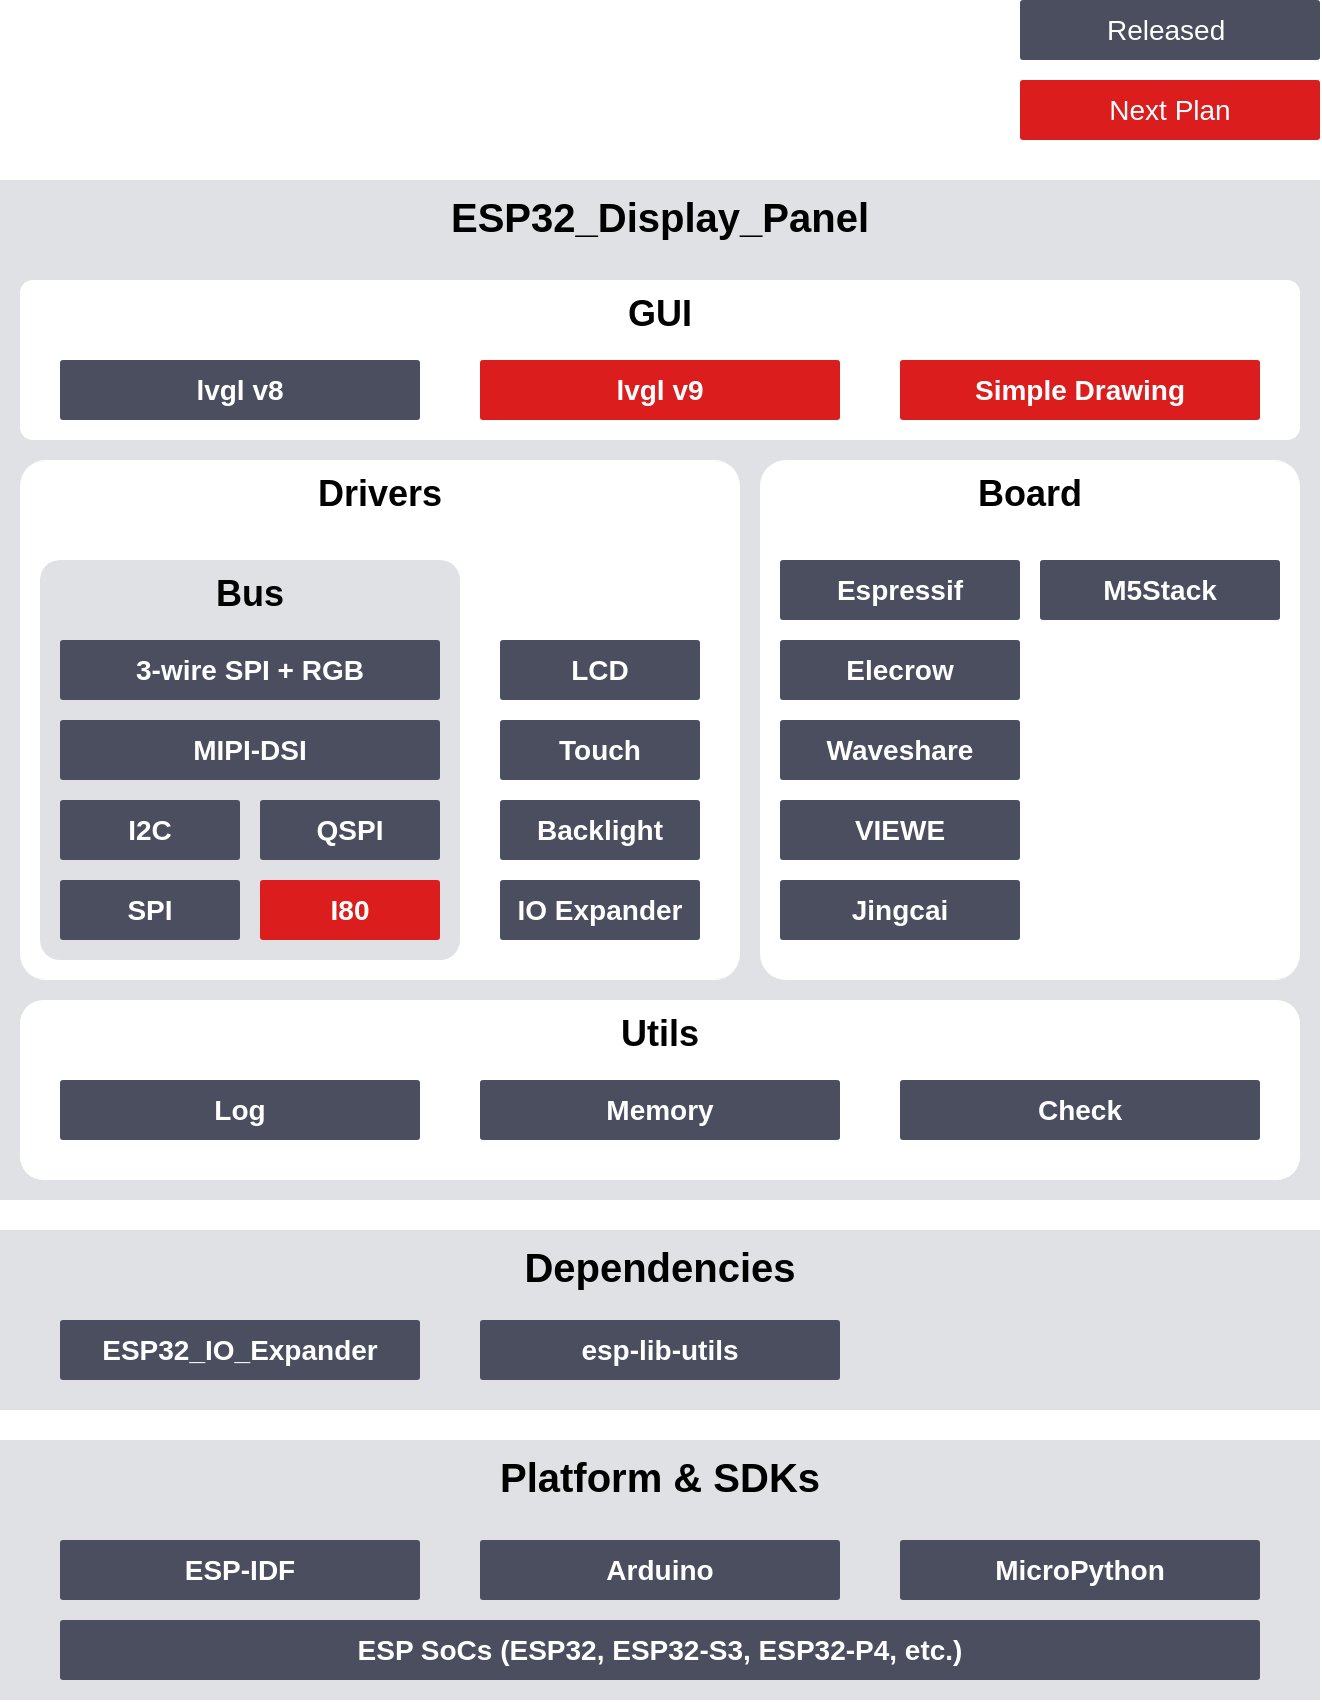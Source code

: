 <mxfile version="23.1.5" type="device">
  <diagram id="80t9Ax6jirF8QMyXpd1n" name="Page-1">
    <mxGraphModel dx="2924" dy="1203" grid="1" gridSize="10" guides="1" tooltips="1" connect="1" arrows="1" fold="1" page="1" pageScale="1" pageWidth="850" pageHeight="1100" background="#ffffff" math="0" shadow="0">
      <root>
        <mxCell id="0" />
        <mxCell id="1" parent="0" />
        <mxCell id="169" value="&lt;b style=&quot;&quot;&gt;&lt;font style=&quot;font-size: 20px;&quot; color=&quot;#000000&quot;&gt;Dependencies&lt;/font&gt;&lt;/b&gt;" style="rounded=0;whiteSpace=wrap;html=1;labelBackgroundColor=none;fillColor=#DFE1E5;strokeColor=none;fontSize=14;verticalAlign=top;" parent="1" vertex="1">
          <mxGeometry x="-540" y="755" width="660" height="90" as="geometry" />
        </mxCell>
        <mxCell id="106" value="&lt;b style=&quot;font-size: 12px; color: rgb(0, 0, 0);&quot;&gt;&lt;font style=&quot;font-size: 20px;&quot;&gt;ESP32_Display_Panel&lt;/font&gt;&lt;/b&gt;" style="rounded=0;whiteSpace=wrap;html=1;labelBackgroundColor=none;fillColor=#DFE1E5;strokeColor=none;fontSize=14;verticalAlign=top;" parent="1" vertex="1">
          <mxGeometry x="-540" y="230" width="660" height="510" as="geometry" />
        </mxCell>
        <mxCell id="141" value="&lt;span style=&quot;font-size: 18px;&quot;&gt;&lt;b&gt;Board&lt;/b&gt;&lt;/span&gt;" style="rounded=1;whiteSpace=wrap;html=1;verticalAlign=top;fillColor=#FFFFFF;strokeColor=none;fontColor=#000000;fontSize=14;gradientColor=none;arcSize=5;strokeWidth=2;movable=1;resizable=1;rotatable=1;deletable=1;editable=1;connectable=1;" parent="1" vertex="1">
          <mxGeometry x="-160" y="370" width="270" height="260" as="geometry" />
        </mxCell>
        <mxCell id="165" value="&lt;b style=&quot;&quot;&gt;&lt;font style=&quot;font-size: 20px;&quot; color=&quot;#000000&quot;&gt;Platform &amp;amp; SDKs&lt;/font&gt;&lt;/b&gt;" style="rounded=0;whiteSpace=wrap;html=1;labelBackgroundColor=none;fillColor=#DFE1E5;strokeColor=none;fontSize=14;verticalAlign=top;" parent="1" vertex="1">
          <mxGeometry x="-540" y="860" width="660" height="130" as="geometry" />
        </mxCell>
        <mxCell id="166" value="&lt;span style=&quot;border-color: var(--border-color); color: rgb(255, 255, 255);&quot;&gt;&lt;font style=&quot;font-size: 14px;&quot;&gt;&lt;b&gt;ESP-IDF&lt;/b&gt;&lt;/font&gt;&lt;/span&gt;" style="rounded=1;whiteSpace=wrap;html=1;verticalAlign=middle;fillColor=#4A4E5F;strokeColor=none;fontColor=#000000;fontSize=14;gradientColor=none;arcSize=5;strokeWidth=2;movable=1;resizable=1;rotatable=1;deletable=1;editable=1;connectable=1;" parent="1" vertex="1">
          <mxGeometry x="-510" y="910" width="180" height="30" as="geometry" />
        </mxCell>
        <mxCell id="167" value="&lt;span style=&quot;border-color: var(--border-color); color: rgb(255, 255, 255);&quot;&gt;&lt;font style=&quot;font-size: 14px;&quot;&gt;&lt;b&gt;Arduino&lt;/b&gt;&lt;/font&gt;&lt;/span&gt;" style="rounded=1;whiteSpace=wrap;html=1;verticalAlign=middle;fillColor=#4A4E5F;strokeColor=none;fontColor=#000000;fontSize=14;gradientColor=none;arcSize=5;strokeWidth=2;movable=1;resizable=1;rotatable=1;deletable=1;editable=1;connectable=1;" parent="1" vertex="1">
          <mxGeometry x="-300" y="910" width="180" height="30" as="geometry" />
        </mxCell>
        <mxCell id="168" value="&lt;font color=&quot;#ffffff&quot;&gt;&lt;b&gt;ESP SoCs (ESP32, ESP32-S3, ESP32-P4, etc.)&lt;/b&gt;&lt;/font&gt;" style="rounded=1;whiteSpace=wrap;html=1;verticalAlign=middle;fillColor=#4A4E5F;strokeColor=none;fontColor=#000000;fontSize=14;gradientColor=none;arcSize=5;strokeWidth=2;movable=1;resizable=1;rotatable=1;deletable=1;editable=1;connectable=1;" parent="1" vertex="1">
          <mxGeometry x="-510" y="950" width="600" height="30" as="geometry" />
        </mxCell>
        <mxCell id="170" value="&lt;b style=&quot;color: rgb(240, 240, 240);&quot;&gt;&lt;font style=&quot;font-size: 14px;&quot; color=&quot;#ffffff&quot;&gt;ESP32_IO_Expander&lt;/font&gt;&lt;/b&gt;" style="rounded=1;whiteSpace=wrap;html=1;verticalAlign=middle;fillColor=#4A4E5F;strokeColor=none;fontColor=#000000;fontSize=14;gradientColor=none;arcSize=5;strokeWidth=2;movable=1;resizable=1;rotatable=1;deletable=1;editable=1;connectable=1;" parent="1" vertex="1">
          <mxGeometry x="-510" y="800" width="180" height="30" as="geometry" />
        </mxCell>
        <mxCell id="152" value="&lt;span style=&quot;font-size: 18px;&quot;&gt;&lt;b&gt;Utils&lt;/b&gt;&lt;/span&gt;" style="rounded=1;whiteSpace=wrap;html=1;verticalAlign=top;fillColor=#FFFFFF;strokeColor=none;fontColor=#000000;fontSize=14;gradientColor=none;arcSize=13;strokeWidth=2;movable=1;resizable=1;rotatable=1;deletable=1;editable=1;connectable=1;" parent="1" vertex="1">
          <mxGeometry x="-530" y="640" width="640" height="90" as="geometry" />
        </mxCell>
        <mxCell id="134" value="&lt;font style=&quot;font-size: 18px;&quot;&gt;&lt;b&gt;Drivers&lt;/b&gt;&lt;/font&gt;" style="rounded=1;whiteSpace=wrap;html=1;verticalAlign=top;fillColor=#FFFFFF;strokeColor=none;fontColor=#000000;fontSize=14;gradientColor=none;arcSize=5;strokeWidth=2;movable=1;resizable=1;rotatable=1;deletable=1;editable=1;connectable=1;" parent="1" vertex="1">
          <mxGeometry x="-530" y="370" width="360" height="260" as="geometry" />
        </mxCell>
        <mxCell id="135" value="&lt;b&gt;&lt;font color=&quot;#ffffff&quot;&gt;LCD&lt;/font&gt;&lt;/b&gt;" style="rounded=1;whiteSpace=wrap;html=1;verticalAlign=middle;fillColor=#4A4E5F;strokeColor=none;fontColor=#000000;fontSize=14;gradientColor=none;arcSize=5;strokeWidth=2;movable=1;resizable=1;rotatable=1;deletable=1;editable=1;connectable=1;" parent="1" vertex="1">
          <mxGeometry x="-290" y="460" width="100" height="30" as="geometry" />
        </mxCell>
        <mxCell id="137" value="&lt;b style=&quot;font-size: 14px;&quot;&gt;&lt;font color=&quot;#ffffff&quot;&gt;Backlight&lt;/font&gt;&lt;/b&gt;" style="rounded=1;whiteSpace=wrap;html=1;verticalAlign=middle;fillColor=#4A4E5F;strokeColor=none;fontColor=#000000;fontSize=14;gradientColor=none;arcSize=5;strokeWidth=2;movable=1;resizable=1;rotatable=1;deletable=1;editable=1;connectable=1;" parent="1" vertex="1">
          <mxGeometry x="-290" y="540" width="100" height="30" as="geometry" />
        </mxCell>
        <mxCell id="138" value="&lt;b&gt;&lt;font color=&quot;#ffffff&quot;&gt;Touch&lt;/font&gt;&lt;/b&gt;" style="rounded=1;whiteSpace=wrap;html=1;verticalAlign=middle;fillColor=#4A4E5F;strokeColor=none;fontColor=#000000;fontSize=14;gradientColor=none;arcSize=5;strokeWidth=2;movable=1;resizable=1;rotatable=1;deletable=1;editable=1;connectable=1;" parent="1" vertex="1">
          <mxGeometry x="-290" y="500" width="100" height="30" as="geometry" />
        </mxCell>
        <mxCell id="148" value="&lt;font style=&quot;font-size: 18px;&quot;&gt;&lt;b&gt;GUI&lt;/b&gt;&lt;/font&gt;" style="rounded=1;whiteSpace=wrap;html=1;verticalAlign=top;fillColor=#FFFFFF;strokeColor=none;fontColor=#000000;fontSize=14;gradientColor=none;arcSize=8;strokeWidth=2;movable=1;resizable=1;rotatable=1;deletable=1;editable=1;connectable=1;" parent="1" vertex="1">
          <mxGeometry x="-530" y="280" width="640" height="80" as="geometry" />
        </mxCell>
        <mxCell id="177" value="&lt;b&gt;&lt;font color=&quot;#ffffff&quot;&gt;IO Expander&lt;/font&gt;&lt;/b&gt;" style="rounded=1;whiteSpace=wrap;html=1;verticalAlign=middle;fillColor=#4A4E5F;strokeColor=none;fontColor=#000000;fontSize=14;gradientColor=none;arcSize=5;strokeWidth=2;movable=1;resizable=1;rotatable=1;deletable=1;editable=1;connectable=1;" parent="1" vertex="1">
          <mxGeometry x="-290" y="580" width="100" height="30" as="geometry" />
        </mxCell>
        <mxCell id="178" value="&lt;span style=&quot;color: rgb(255, 255, 255);&quot;&gt;&lt;font style=&quot;font-size: 14px;&quot;&gt;Next Plan&lt;/font&gt;&lt;/span&gt;" style="rounded=1;whiteSpace=wrap;html=1;verticalAlign=middle;fillColor=#DB1D1D;strokeColor=none;fontColor=#000000;fontSize=14;gradientColor=none;arcSize=5;strokeWidth=2;movable=1;resizable=1;rotatable=1;deletable=1;editable=1;connectable=1;" parent="1" vertex="1">
          <mxGeometry x="-30" y="180" width="150" height="30" as="geometry" />
        </mxCell>
        <mxCell id="179" value="&lt;span style=&quot;color: rgb(255, 255, 255);&quot;&gt;&lt;font style=&quot;font-size: 14px;&quot;&gt;Released&amp;nbsp;&lt;/font&gt;&lt;/span&gt;" style="rounded=1;whiteSpace=wrap;html=1;verticalAlign=middle;fillColor=#4A4E5F;strokeColor=none;fontColor=#000000;fontSize=14;gradientColor=none;arcSize=5;strokeWidth=2;movable=1;resizable=1;rotatable=1;deletable=1;editable=1;connectable=1;" parent="1" vertex="1">
          <mxGeometry x="-30" y="140" width="150" height="30" as="geometry" />
        </mxCell>
        <mxCell id="180" value="&lt;span style=&quot;border-color: var(--border-color); color: rgb(255, 255, 255);&quot;&gt;&lt;font style=&quot;font-size: 14px;&quot;&gt;&lt;b&gt;MicroPython&lt;/b&gt;&lt;/font&gt;&lt;/span&gt;" style="rounded=1;whiteSpace=wrap;html=1;verticalAlign=middle;fillColor=#4A4E5F;strokeColor=none;fontColor=#000000;fontSize=14;gradientColor=none;arcSize=5;strokeWidth=2;movable=1;resizable=1;rotatable=1;deletable=1;editable=1;connectable=1;" parent="1" vertex="1">
          <mxGeometry x="-90" y="910" width="180" height="30" as="geometry" />
        </mxCell>
        <mxCell id="fqL9FNnyvgDf0_fju57q-180" value="&lt;b style=&quot;color: rgb(240, 240, 240);&quot;&gt;&lt;font style=&quot;font-size: 14px;&quot; color=&quot;#ffffff&quot;&gt;esp-lib-utils&lt;/font&gt;&lt;/b&gt;" style="rounded=1;whiteSpace=wrap;html=1;verticalAlign=middle;fillColor=#4A4E5F;strokeColor=none;fontColor=#000000;fontSize=14;gradientColor=none;arcSize=5;strokeWidth=2;movable=1;resizable=1;rotatable=1;deletable=1;editable=1;connectable=1;" vertex="1" parent="1">
          <mxGeometry x="-300" y="800" width="180" height="30" as="geometry" />
        </mxCell>
        <mxCell id="147" value="&lt;b&gt;&lt;font color=&quot;#ffffff&quot;&gt;lvgl v9&lt;/font&gt;&lt;/b&gt;" style="rounded=1;whiteSpace=wrap;html=1;verticalAlign=middle;fillColor=#DB1D1D;strokeColor=none;fontColor=#000000;fontSize=14;gradientColor=none;arcSize=5;strokeWidth=2;movable=1;resizable=1;rotatable=1;deletable=1;editable=1;connectable=1;" parent="1" vertex="1">
          <mxGeometry x="-300" y="320" width="180" height="30" as="geometry" />
        </mxCell>
        <mxCell id="fqL9FNnyvgDf0_fju57q-183" value="&lt;b&gt;&lt;font color=&quot;#ffffff&quot;&gt;lvgl v8&lt;/font&gt;&lt;/b&gt;" style="rounded=1;whiteSpace=wrap;html=1;verticalAlign=middle;fillColor=#4A4E5F;strokeColor=none;fontColor=#000000;fontSize=14;gradientColor=none;arcSize=5;strokeWidth=2;movable=1;resizable=1;rotatable=1;deletable=1;editable=1;connectable=1;" vertex="1" parent="1">
          <mxGeometry x="-510" y="320" width="180" height="30" as="geometry" />
        </mxCell>
        <mxCell id="fqL9FNnyvgDf0_fju57q-184" value="&lt;b&gt;&lt;font color=&quot;#ffffff&quot;&gt;Log&lt;/font&gt;&lt;/b&gt;" style="rounded=1;whiteSpace=wrap;html=1;verticalAlign=middle;fillColor=#4A4E5F;strokeColor=none;fontColor=#000000;fontSize=14;gradientColor=none;arcSize=5;strokeWidth=2;movable=1;resizable=1;rotatable=1;deletable=1;editable=1;connectable=1;" vertex="1" parent="1">
          <mxGeometry x="-510" y="680" width="180" height="30" as="geometry" />
        </mxCell>
        <mxCell id="fqL9FNnyvgDf0_fju57q-185" value="&lt;b&gt;&lt;font color=&quot;#ffffff&quot;&gt;Memory&lt;/font&gt;&lt;/b&gt;" style="rounded=1;whiteSpace=wrap;html=1;verticalAlign=middle;fillColor=#4A4E5F;strokeColor=none;fontColor=#000000;fontSize=14;gradientColor=none;arcSize=5;strokeWidth=2;movable=1;resizable=1;rotatable=1;deletable=1;editable=1;connectable=1;" vertex="1" parent="1">
          <mxGeometry x="-300" y="680" width="180" height="30" as="geometry" />
        </mxCell>
        <mxCell id="fqL9FNnyvgDf0_fju57q-186" value="&lt;b&gt;&lt;font color=&quot;#ffffff&quot;&gt;Check&lt;/font&gt;&lt;/b&gt;" style="rounded=1;whiteSpace=wrap;html=1;verticalAlign=middle;fillColor=#4A4E5F;strokeColor=none;fontColor=#000000;fontSize=14;gradientColor=none;arcSize=5;strokeWidth=2;movable=1;resizable=1;rotatable=1;deletable=1;editable=1;connectable=1;" vertex="1" parent="1">
          <mxGeometry x="-90" y="680" width="180" height="30" as="geometry" />
        </mxCell>
        <mxCell id="fqL9FNnyvgDf0_fju57q-191" value="&lt;span style=&quot;font-size: 18px;&quot;&gt;&lt;b&gt;Bus&lt;br&gt;&lt;/b&gt;&lt;/span&gt;" style="rounded=1;whiteSpace=wrap;html=1;verticalAlign=top;fillColor=#DFE1E5;strokeColor=none;fontColor=#000000;fontSize=14;gradientColor=none;arcSize=5;strokeWidth=2;movable=1;resizable=1;rotatable=1;deletable=1;editable=1;connectable=1;" vertex="1" parent="1">
          <mxGeometry x="-520" y="420" width="210" height="200" as="geometry" />
        </mxCell>
        <mxCell id="156" value="&lt;b&gt;&lt;font color=&quot;#ffffff&quot;&gt;3-wire SPI + RGB&lt;/font&gt;&lt;/b&gt;" style="rounded=1;whiteSpace=wrap;html=1;verticalAlign=middle;fillColor=#4A4E5F;strokeColor=none;fontColor=#000000;fontSize=14;gradientColor=none;arcSize=5;strokeWidth=2;movable=1;resizable=1;rotatable=1;deletable=1;editable=1;connectable=1;" parent="1" vertex="1">
          <mxGeometry x="-510" y="460" width="190" height="30" as="geometry" />
        </mxCell>
        <mxCell id="174" value="&lt;b&gt;&lt;font color=&quot;#ffffff&quot;&gt;MIPI-DSI&lt;/font&gt;&lt;/b&gt;" style="rounded=1;whiteSpace=wrap;html=1;verticalAlign=middle;fillColor=#4A4E5F;strokeColor=none;fontColor=#000000;fontSize=14;gradientColor=none;arcSize=5;strokeWidth=2;movable=1;resizable=1;rotatable=1;deletable=1;editable=1;connectable=1;" parent="1" vertex="1">
          <mxGeometry x="-510" y="500" width="190" height="30" as="geometry" />
        </mxCell>
        <mxCell id="155" value="&lt;b&gt;&lt;font color=&quot;#ffffff&quot;&gt;SPI&lt;/font&gt;&lt;/b&gt;" style="rounded=1;whiteSpace=wrap;html=1;verticalAlign=middle;fillColor=#4A4E5F;strokeColor=none;fontColor=#000000;fontSize=14;gradientColor=none;arcSize=5;strokeWidth=2;movable=1;resizable=1;rotatable=1;deletable=1;editable=1;connectable=1;" parent="1" vertex="1">
          <mxGeometry x="-510" y="580" width="90" height="30" as="geometry" />
        </mxCell>
        <mxCell id="158" value="&lt;b&gt;&lt;font color=&quot;#ffffff&quot;&gt;I80&lt;/font&gt;&lt;/b&gt;" style="rounded=1;whiteSpace=wrap;html=1;verticalAlign=middle;fillColor=#DB1D1D;strokeColor=none;fontColor=#000000;fontSize=14;gradientColor=none;arcSize=5;strokeWidth=2;movable=1;resizable=1;rotatable=1;deletable=1;editable=1;connectable=1;" parent="1" vertex="1">
          <mxGeometry x="-410" y="580" width="90" height="30" as="geometry" />
        </mxCell>
        <mxCell id="160" value="&lt;b&gt;&lt;font color=&quot;#ffffff&quot;&gt;QSPI&lt;/font&gt;&lt;/b&gt;" style="rounded=1;whiteSpace=wrap;html=1;verticalAlign=middle;fillColor=#4A4E5F;strokeColor=none;fontColor=#000000;fontSize=14;gradientColor=none;arcSize=5;strokeWidth=2;movable=1;resizable=1;rotatable=1;deletable=1;editable=1;connectable=1;" parent="1" vertex="1">
          <mxGeometry x="-410" y="540" width="90" height="30" as="geometry" />
        </mxCell>
        <mxCell id="154" value="&lt;b&gt;&lt;font color=&quot;#ffffff&quot;&gt;I2C&lt;/font&gt;&lt;/b&gt;" style="rounded=1;whiteSpace=wrap;html=1;verticalAlign=middle;fillColor=#4A4E5F;strokeColor=none;fontColor=#000000;fontSize=14;gradientColor=none;arcSize=5;strokeWidth=2;movable=1;resizable=1;rotatable=1;deletable=1;editable=1;connectable=1;" parent="1" vertex="1">
          <mxGeometry x="-510" y="540" width="90" height="30" as="geometry" />
        </mxCell>
        <mxCell id="fqL9FNnyvgDf0_fju57q-192" value="&lt;b&gt;&lt;font color=&quot;#ffffff&quot;&gt;Simple Drawing&lt;/font&gt;&lt;/b&gt;" style="rounded=1;whiteSpace=wrap;html=1;verticalAlign=middle;fillColor=#DB1D1D;strokeColor=none;fontColor=#000000;fontSize=14;gradientColor=none;arcSize=5;strokeWidth=2;movable=1;resizable=1;rotatable=1;deletable=1;editable=1;connectable=1;" vertex="1" parent="1">
          <mxGeometry x="-90" y="320" width="180" height="30" as="geometry" />
        </mxCell>
        <mxCell id="fqL9FNnyvgDf0_fju57q-193" value="&lt;b&gt;&lt;font color=&quot;#ffffff&quot;&gt;Espressif&lt;/font&gt;&lt;/b&gt;" style="rounded=1;whiteSpace=wrap;html=1;verticalAlign=middle;fillColor=#4A4E5F;strokeColor=none;fontColor=#000000;fontSize=14;gradientColor=none;arcSize=5;strokeWidth=2;movable=1;resizable=1;rotatable=1;deletable=1;editable=1;connectable=1;" vertex="1" parent="1">
          <mxGeometry x="-150" y="420" width="120" height="30" as="geometry" />
        </mxCell>
        <mxCell id="fqL9FNnyvgDf0_fju57q-194" value="&lt;b&gt;&lt;font color=&quot;#ffffff&quot;&gt;M5Stack&lt;/font&gt;&lt;/b&gt;" style="rounded=1;whiteSpace=wrap;html=1;verticalAlign=middle;fillColor=#4A4E5F;strokeColor=none;fontColor=#000000;fontSize=14;gradientColor=none;arcSize=5;strokeWidth=2;movable=1;resizable=1;rotatable=1;deletable=1;editable=1;connectable=1;" vertex="1" parent="1">
          <mxGeometry x="-20" y="420" width="120" height="30" as="geometry" />
        </mxCell>
        <mxCell id="fqL9FNnyvgDf0_fju57q-195" value="&lt;font color=&quot;#ffffff&quot;&gt;&lt;b&gt;Elecrow&lt;/b&gt;&lt;/font&gt;" style="rounded=1;whiteSpace=wrap;html=1;verticalAlign=middle;fillColor=#4A4E5F;strokeColor=none;fontColor=#000000;fontSize=14;gradientColor=none;arcSize=5;strokeWidth=2;movable=1;resizable=1;rotatable=1;deletable=1;editable=1;connectable=1;" vertex="1" parent="1">
          <mxGeometry x="-150" y="460" width="120" height="30" as="geometry" />
        </mxCell>
        <mxCell id="fqL9FNnyvgDf0_fju57q-196" value="&lt;b&gt;&lt;font color=&quot;#ffffff&quot;&gt;Waveshare&lt;/font&gt;&lt;/b&gt;" style="rounded=1;whiteSpace=wrap;html=1;verticalAlign=middle;fillColor=#4A4E5F;strokeColor=none;fontColor=#000000;fontSize=14;gradientColor=none;arcSize=5;strokeWidth=2;movable=1;resizable=1;rotatable=1;deletable=1;editable=1;connectable=1;" vertex="1" parent="1">
          <mxGeometry x="-150" y="500" width="120" height="30" as="geometry" />
        </mxCell>
        <mxCell id="fqL9FNnyvgDf0_fju57q-200" value="&lt;font color=&quot;#ffffff&quot;&gt;&lt;b&gt;Jingcai&lt;/b&gt;&lt;/font&gt;" style="rounded=1;whiteSpace=wrap;html=1;verticalAlign=middle;fillColor=#4A4E5F;strokeColor=none;fontColor=#000000;fontSize=14;gradientColor=none;arcSize=5;strokeWidth=2;movable=1;resizable=1;rotatable=1;deletable=1;editable=1;connectable=1;" vertex="1" parent="1">
          <mxGeometry x="-150" y="580" width="120" height="30" as="geometry" />
        </mxCell>
        <mxCell id="fqL9FNnyvgDf0_fju57q-201" value="&lt;font color=&quot;#ffffff&quot;&gt;&lt;b&gt;VIEWE&lt;/b&gt;&lt;/font&gt;" style="rounded=1;whiteSpace=wrap;html=1;verticalAlign=middle;fillColor=#4A4E5F;strokeColor=none;fontColor=#000000;fontSize=14;gradientColor=none;arcSize=5;strokeWidth=2;movable=1;resizable=1;rotatable=1;deletable=1;editable=1;connectable=1;" vertex="1" parent="1">
          <mxGeometry x="-150" y="540" width="120" height="30" as="geometry" />
        </mxCell>
      </root>
    </mxGraphModel>
  </diagram>
</mxfile>
